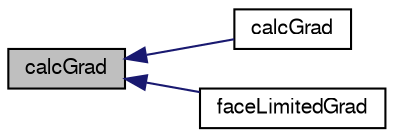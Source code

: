 digraph "calcGrad"
{
  bgcolor="transparent";
  edge [fontname="FreeSans",fontsize="10",labelfontname="FreeSans",labelfontsize="10"];
  node [fontname="FreeSans",fontsize="10",shape=record];
  rankdir="LR";
  Node63 [label="calcGrad",height=0.2,width=0.4,color="black", fillcolor="grey75", style="filled", fontcolor="black"];
  Node63 -> Node64 [dir="back",color="midnightblue",fontsize="10",style="solid",fontname="FreeSans"];
  Node64 [label="calcGrad",height=0.2,width=0.4,color="black",URL="$a22570.html#a407cbc6dd7a58b7675a05977b4cbed53"];
  Node63 -> Node65 [dir="back",color="midnightblue",fontsize="10",style="solid",fontname="FreeSans"];
  Node65 [label="faceLimitedGrad",height=0.2,width=0.4,color="black",URL="$a22570.html#a9f6a126bb415f32d7aced2bee23cee6d",tooltip="Construct from mesh and schemeData. "];
}
